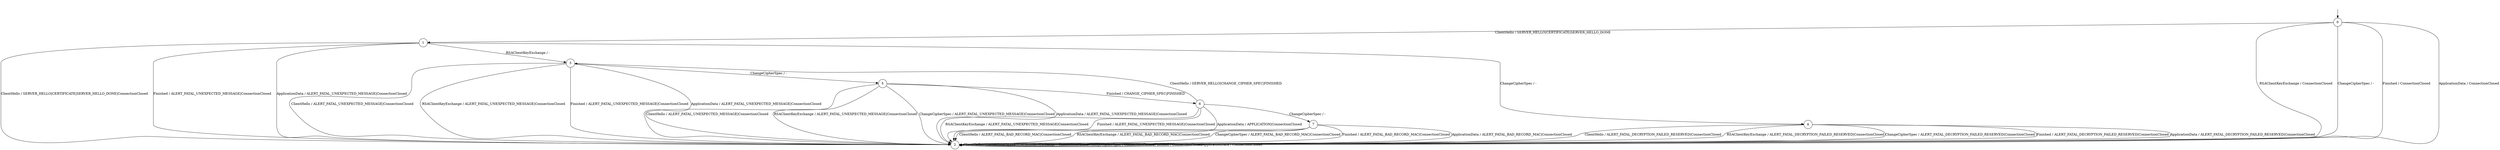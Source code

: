 digraph g {
__start0 [label="" shape="none"];

	s0 [shape="circle" label="0"];
	s1 [shape="circle" label="1"];
	s2 [shape="circle" label="2"];
	s3 [shape="circle" label="3"];
	s4 [shape="circle" label="4"];
	s5 [shape="circle" label="5"];
	s6 [shape="circle" label="6"];
	s7 [shape="circle" label="7"];
	s0 -> s1 [label="ClientHello / SERVER_HELLO|CERTIFICATE|SERVER_HELLO_DONE"];
	s0 -> s2 [label="RSAClientKeyExchange / ConnectionClosed"];
	s0 -> s2 [label="ChangeCipherSpec / -"];
	s0 -> s2 [label="Finished / ConnectionClosed"];
	s0 -> s2 [label="ApplicationData / ConnectionClosed"];
	s1 -> s2 [label="ClientHello / SERVER_HELLO|CERTIFICATE|SERVER_HELLO_DONE|ConnectionClosed"];
	s1 -> s3 [label="RSAClientKeyExchange / -"];
	s1 -> s4 [label="ChangeCipherSpec / -"];
	s1 -> s2 [label="Finished / ALERT_FATAL_UNEXPECTED_MESSAGE|ConnectionClosed"];
	s1 -> s2 [label="ApplicationData / ALERT_FATAL_UNEXPECTED_MESSAGE|ConnectionClosed"];
	s2 -> s2 [label="ClientHello / ConnectionClosed"];
	s2 -> s2 [label="RSAClientKeyExchange / ConnectionClosed"];
	s2 -> s2 [label="ChangeCipherSpec / ConnectionClosed"];
	s2 -> s2 [label="Finished / ConnectionClosed"];
	s2 -> s2 [label="ApplicationData / ConnectionClosed"];
	s3 -> s2 [label="ClientHello / ALERT_FATAL_UNEXPECTED_MESSAGE|ConnectionClosed"];
	s3 -> s2 [label="RSAClientKeyExchange / ALERT_FATAL_UNEXPECTED_MESSAGE|ConnectionClosed"];
	s3 -> s5 [label="ChangeCipherSpec / -"];
	s3 -> s2 [label="Finished / ALERT_FATAL_UNEXPECTED_MESSAGE|ConnectionClosed"];
	s3 -> s2 [label="ApplicationData / ALERT_FATAL_UNEXPECTED_MESSAGE|ConnectionClosed"];
	s4 -> s2 [label="ClientHello / ALERT_FATAL_DECRYPTION_FAILED_RESERVED|ConnectionClosed"];
	s4 -> s2 [label="RSAClientKeyExchange / ALERT_FATAL_DECRYPTION_FAILED_RESERVED|ConnectionClosed"];
	s4 -> s2 [label="ChangeCipherSpec / ALERT_FATAL_DECRYPTION_FAILED_RESERVED|ConnectionClosed"];
	s4 -> s2 [label="Finished / ALERT_FATAL_DECRYPTION_FAILED_RESERVED|ConnectionClosed"];
	s4 -> s2 [label="ApplicationData / ALERT_FATAL_DECRYPTION_FAILED_RESERVED|ConnectionClosed"];
	s5 -> s2 [label="ClientHello / ALERT_FATAL_UNEXPECTED_MESSAGE|ConnectionClosed"];
	s5 -> s2 [label="RSAClientKeyExchange / ALERT_FATAL_UNEXPECTED_MESSAGE|ConnectionClosed"];
	s5 -> s2 [label="ChangeCipherSpec / ALERT_FATAL_UNEXPECTED_MESSAGE|ConnectionClosed"];
	s5 -> s6 [label="Finished / CHANGE_CIPHER_SPEC|FINISHED"];
	s5 -> s2 [label="ApplicationData / ALERT_FATAL_UNEXPECTED_MESSAGE|ConnectionClosed"];
	s6 -> s3 [label="ClientHello / SERVER_HELLO|CHANGE_CIPHER_SPEC|FINISHED"];
	s6 -> s2 [label="RSAClientKeyExchange / ALERT_FATAL_UNEXPECTED_MESSAGE|ConnectionClosed"];
	s6 -> s7 [label="ChangeCipherSpec / -"];
	s6 -> s2 [label="Finished / ALERT_FATAL_UNEXPECTED_MESSAGE|ConnectionClosed"];
	s6 -> s2 [label="ApplicationData / APPLICATION|ConnectionClosed"];
	s7 -> s2 [label="ClientHello / ALERT_FATAL_BAD_RECORD_MAC|ConnectionClosed"];
	s7 -> s2 [label="RSAClientKeyExchange / ALERT_FATAL_BAD_RECORD_MAC|ConnectionClosed"];
	s7 -> s2 [label="ChangeCipherSpec / ALERT_FATAL_BAD_RECORD_MAC|ConnectionClosed"];
	s7 -> s2 [label="Finished / ALERT_FATAL_BAD_RECORD_MAC|ConnectionClosed"];
	s7 -> s2 [label="ApplicationData / ALERT_FATAL_BAD_RECORD_MAC|ConnectionClosed"];

__start0 -> s0;
}
